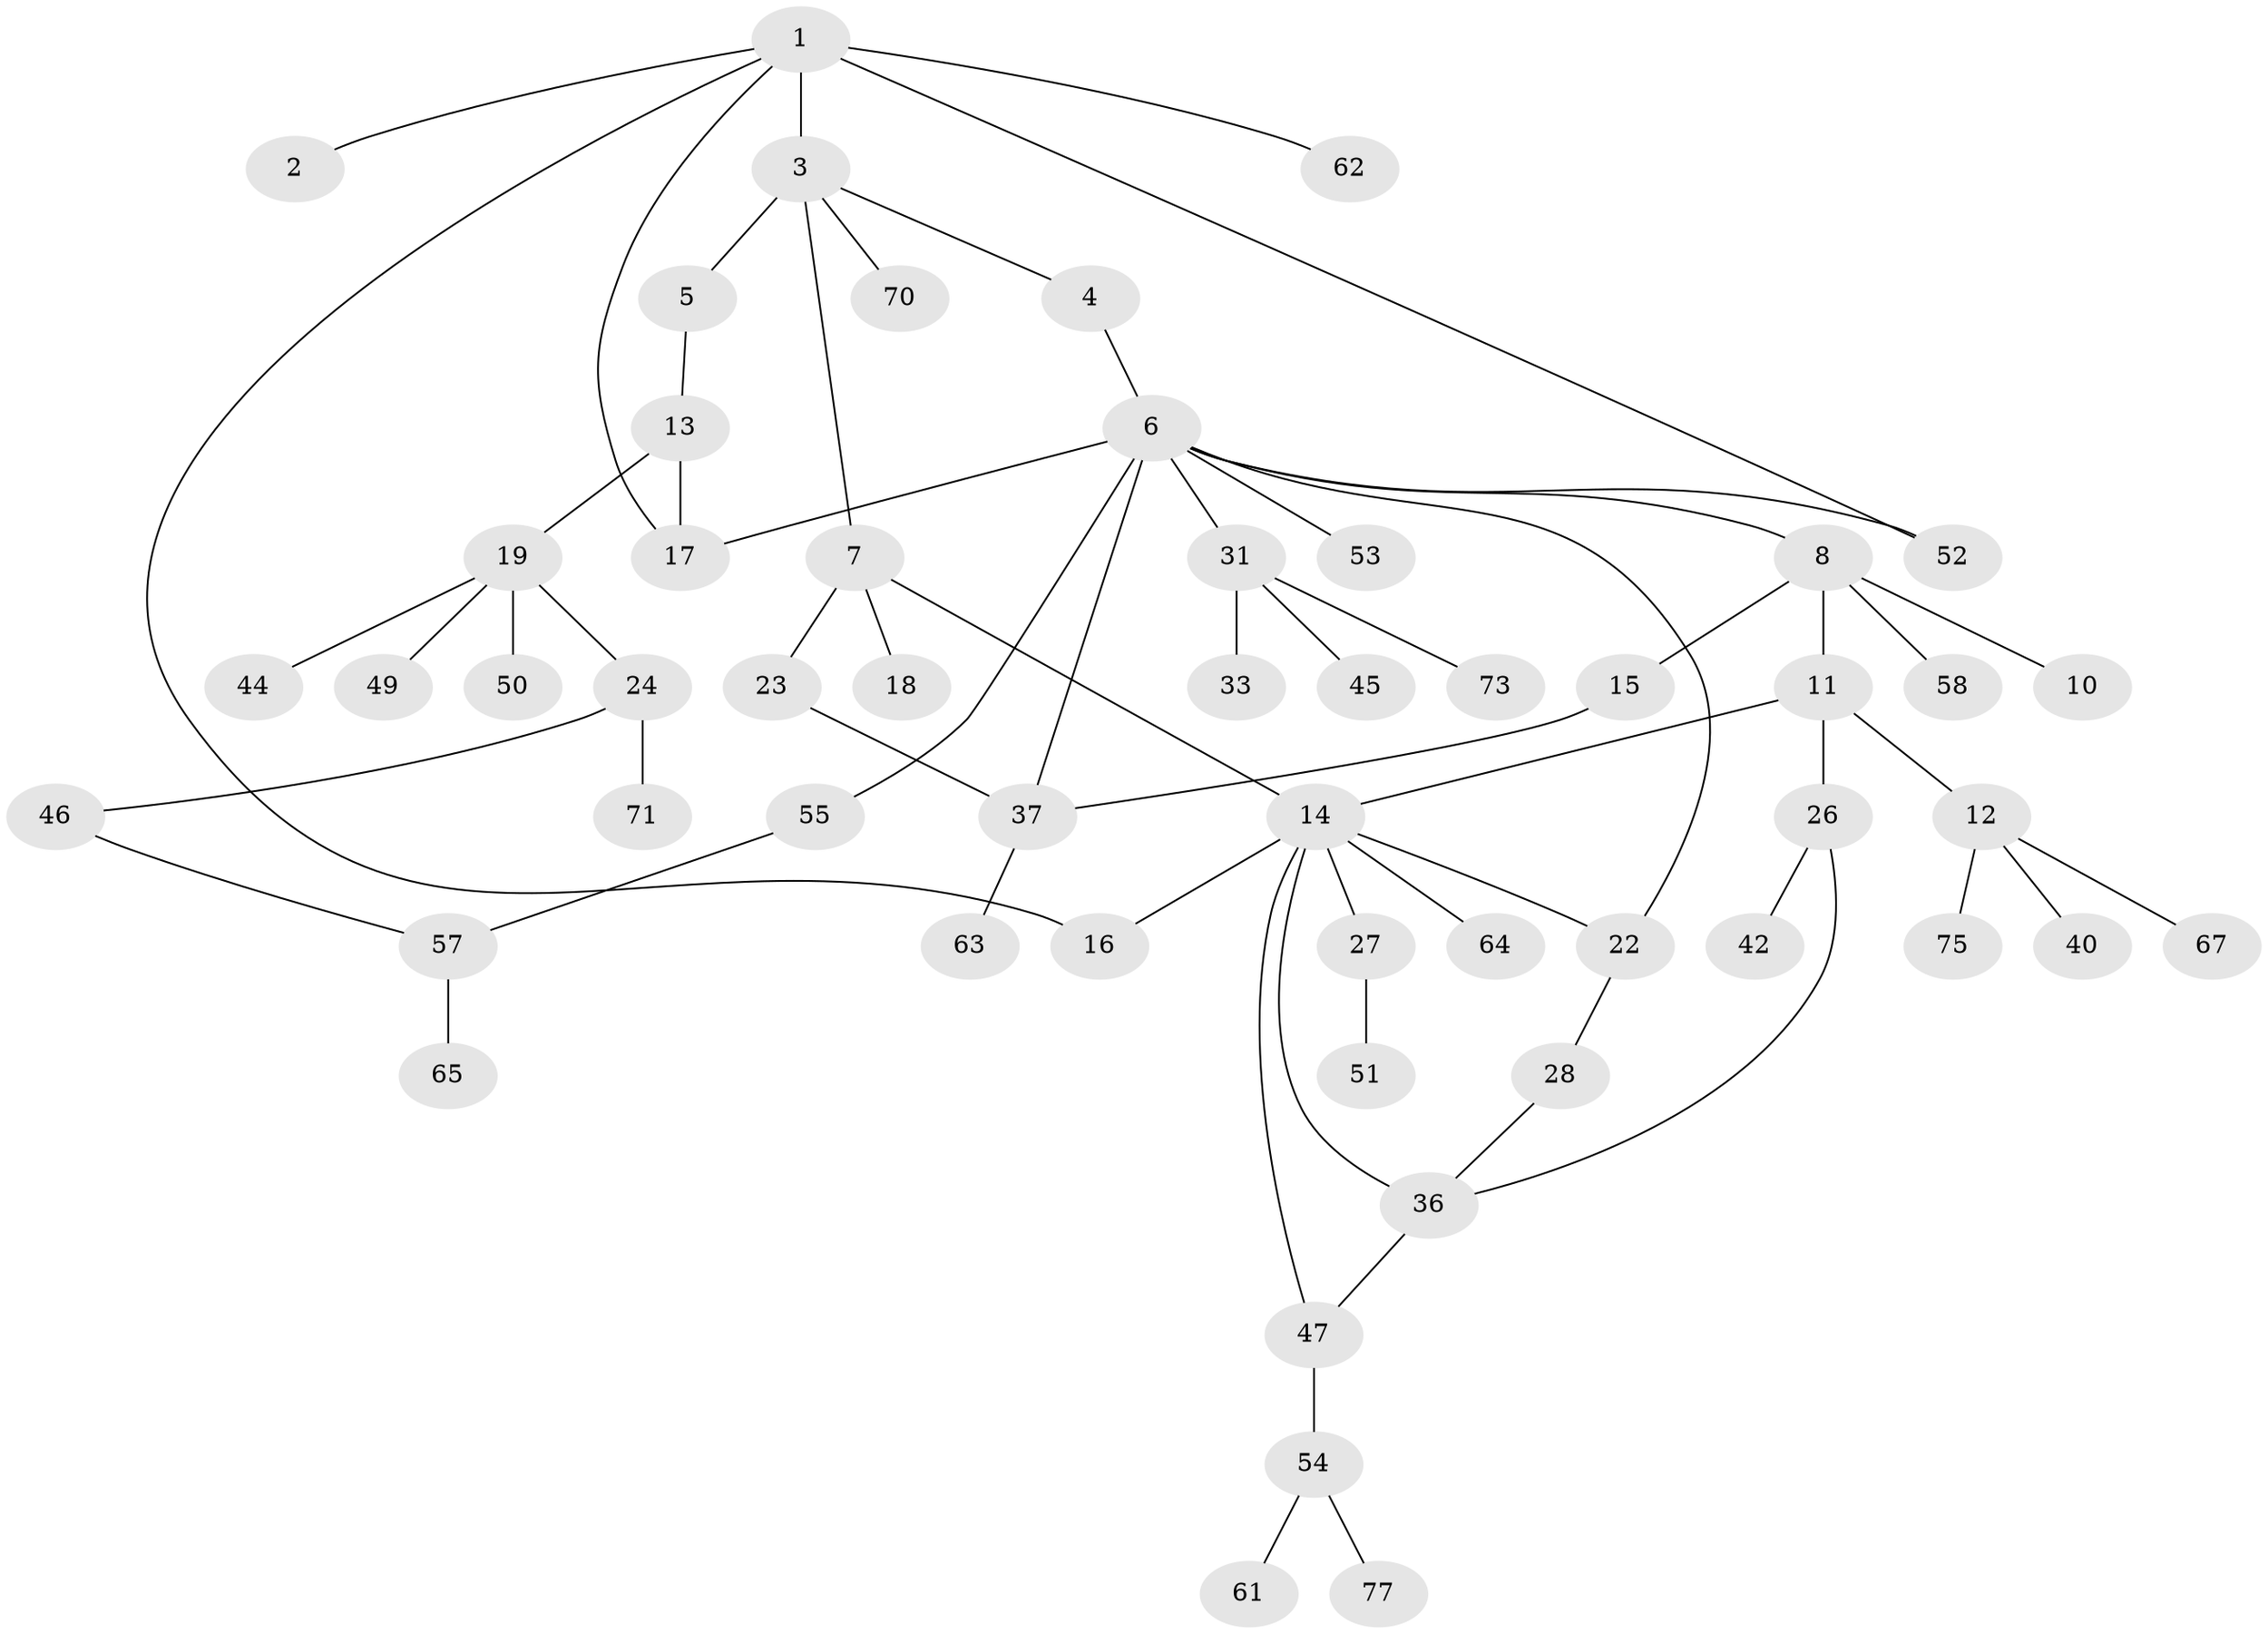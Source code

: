 // Generated by graph-tools (version 1.1) at 2025/23/03/03/25 07:23:30]
// undirected, 54 vertices, 65 edges
graph export_dot {
graph [start="1"]
  node [color=gray90,style=filled];
  1 [super="+20"];
  2;
  3 [super="+21"];
  4;
  5;
  6 [super="+32"];
  7 [super="+25"];
  8 [super="+9"];
  10;
  11;
  12 [super="+29"];
  13 [super="+60"];
  14 [super="+41"];
  15;
  16;
  17 [super="+30"];
  18 [super="+74"];
  19 [super="+34"];
  22 [super="+35"];
  23;
  24 [super="+39"];
  26 [super="+69"];
  27;
  28;
  31 [super="+38"];
  33 [super="+43"];
  36 [super="+72"];
  37 [super="+48"];
  40;
  42 [super="+68"];
  44 [super="+59"];
  45;
  46;
  47 [super="+76"];
  49;
  50;
  51;
  52;
  53;
  54 [super="+56"];
  55;
  57 [super="+66"];
  58;
  61;
  62;
  63;
  64;
  65;
  67;
  70;
  71;
  73;
  75;
  77;
  1 -- 2;
  1 -- 3 [weight=2];
  1 -- 62;
  1 -- 16;
  1 -- 52;
  1 -- 17;
  3 -- 4;
  3 -- 5;
  3 -- 7;
  3 -- 70;
  4 -- 6;
  5 -- 13;
  6 -- 8;
  6 -- 31;
  6 -- 55;
  6 -- 52;
  6 -- 53;
  6 -- 37;
  6 -- 17;
  6 -- 22;
  7 -- 14;
  7 -- 18;
  7 -- 23;
  8 -- 58;
  8 -- 10;
  8 -- 11;
  8 -- 15;
  11 -- 12;
  11 -- 26;
  11 -- 14;
  12 -- 67;
  12 -- 40;
  12 -- 75;
  13 -- 17;
  13 -- 19;
  14 -- 16;
  14 -- 22;
  14 -- 27;
  14 -- 47;
  14 -- 64;
  14 -- 36;
  15 -- 37;
  19 -- 24;
  19 -- 49;
  19 -- 50;
  19 -- 44;
  22 -- 28;
  23 -- 37;
  24 -- 46;
  24 -- 71;
  26 -- 42;
  26 -- 36;
  27 -- 51;
  28 -- 36;
  31 -- 33;
  31 -- 45;
  31 -- 73;
  36 -- 47;
  37 -- 63;
  46 -- 57;
  47 -- 54;
  54 -- 61;
  54 -- 77;
  55 -- 57;
  57 -- 65;
}
